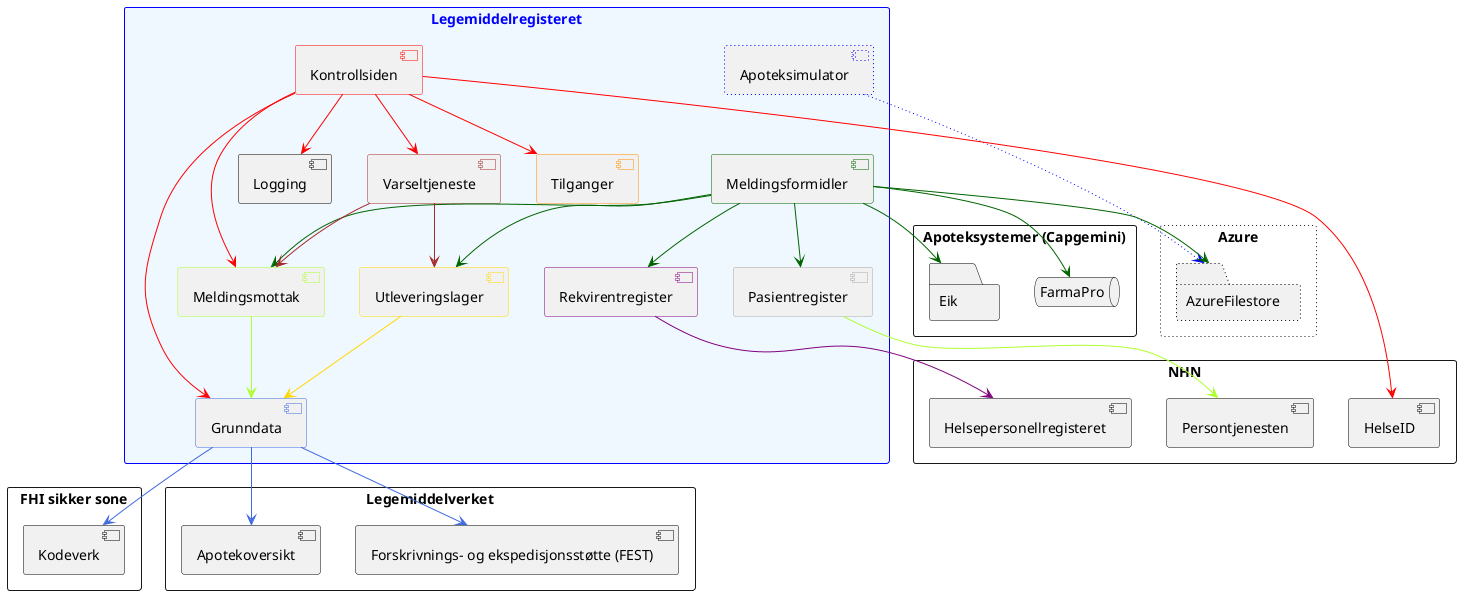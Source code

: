 @startuml 
 ' left to right direction

rectangle SikkerSone as "FHI sikker sone" {
    component Kodeverk #line:black
}

rectangle NHN {
    component Persontjenesten #line:black
    component Helsepersonellregisteret  #line:black
    component HelseID #line:black
}

rectangle Apoteksystemer as "Apoteksystemer (Capgemini)" {
    queue FarmaPro #line:black
    folder Eik #line:black
}

rectangle Azure #line.dotted {
    folder AzureFilestore #line:black;line.dotted
}

rectangle Legemiddelverket {
    component FEST as "Forskrivnings- og ekspedisjonsstøtte (FEST)" #line:black
    component Apotekoversikt #line:black
}

!$SkjulEksterne=0
!$SkjulPiler=0

!if ($SkjulPiler) 
    skinparam ComponentBorderColor black 
    !$ApoteksimulatorStyle = "#line.dotted"
    !$GrunndataStyle = ""
    !$KontrollsidenStyle = ""
    !$MeldingsformidlerStyle = ""
    !$LoggingStyle = ""
    !$MeldingsmottakStyle = ""
    !$PasientregisterStyle = ""
    !$RekvirentregisterStyle = ""
    !$UtleveringslagerStyle = ""
    !$TilgangerStyle = ""
    !$VarseltjenesteStyle = ""
!else
    !$ApoteksimulatorStyle = "#line:blue;line.dotted"
    !$GrunndataStyle = "#line:royalblue"
    !$KontrollsidenStyle = "#line:red"
    !$LoggingStyle = "#line:black"
    !$MeldingsformidlerStyle = "#line:darkgreen"
    !$MeldingsmottakStyle = "#line:greenyellow"
    !$PasientregisterStyle = "#line:darkgrey"
    !$RekvirentregisterStyle = "#line:purple"
    !$TilgangerStyle = "#line:darkorange"
    !$UtleveringslagerStyle = "#line:gold"
    !$VarseltjenesteStyle = "#line:brown"
!endif

rectangle Legemiddelregisteret #aliceblue;line:blue;text:blue {
    component Apoteksimulator $ApoteksimulatorStyle
    component Grunndata $GrunndataStyle
    component Kontrollsiden $KontrollsidenStyle
    component Logging $LoggingStyle
    component Meldingsformidler $MeldingsformidlerStyle 
    component Meldingsmottak $MeldingsmottakStyle
    component Pasientregister $PasientregisterStyle
    component Rekvirentregister $RekvirentregisterStyle
    component Tilganger $TilgangerStyle
    component Utleveringslager $UtleveringslagerStyle
    component Varseltjeneste $VarseltjenesteStyle
}

/' Skjul eksterne'/
!if ($SkjulEksterne) 
    hide Kodeverk
    hide Persontjenesten
    hide Helsepersonellregisteret
    hide HelseID
    hide FarmaPro
    hide Eik
    hide AzureFilestore
    hide FEST
    hide Apotekoversikt
!endif


!if ($SkjulPiler)
    !$pil = "-[hidden]-"
!else
    !$pil = "-->"
!endif

Apoteksimulator $pil AzureFilestore $ApoteksimulatorStyle
Grunndata $pil Apotekoversikt $GrunndataStyle
Grunndata $pil FEST $GrunndataStyle
Grunndata $pil Kodeverk $GrunndataStyle
Kontrollsiden $pil Grunndata $KontrollsidenStyle
Kontrollsiden $pil HelseID $KontrollsidenStyle
Kontrollsiden $pil Logging $KontrollsidenStyle
Kontrollsiden $pil Meldingsmottak $KontrollsidenStyle
Kontrollsiden $pil Tilganger $KontrollsidenStyle
Kontrollsiden $pil Varseltjeneste $KontrollsidenStyle
Meldingsformidler $pil Eik $MeldingsformidlerStyle
Meldingsformidler $pil FarmaPro $MeldingsformidlerStyle
Meldingsformidler $pil Meldingsmottak $MeldingsformidlerStyle
Meldingsformidler $pil Pasientregister $MeldingsformidlerStyle
Meldingsformidler $pil Rekvirentregister $MeldingsformidlerStyle
Meldingsformidler $pil Utleveringslager $MeldingsformidlerStyle
Meldingsformidler $pil AzureFilestore $MeldingsformidlerStyle
Meldingsmottak $pil Grunndata $MeldingsmottakStyle
Pasientregister $pil Persontjenesten $MeldingsmottakStyle
Rekvirentregister $pil Helsepersonellregisteret $RekvirentregisterStyle
Utleveringslager $pil Grunndata $UtleveringslagerStyle
Varseltjeneste $pil Meldingsmottak $VarseltjenesteStyle
Varseltjeneste $pil Utleveringslager $VarseltjenesteStyle

@enduml
